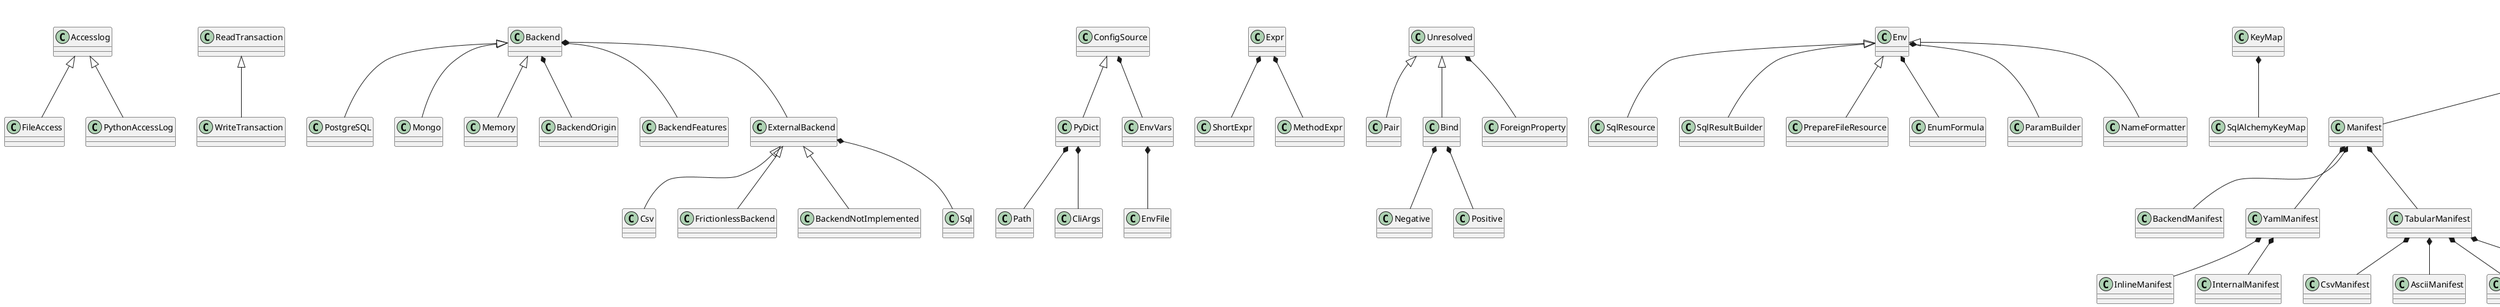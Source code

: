 @startuml
Accesslog <|-- FileAccess
Accesslog <|-- PythonAccessLog
ReadTransaction <|-- WriteTransaction
mongo.ReadTransaction <|-- mongo.WriteTransaction
postgresql.ReadTransaction <|-- postgresql.WriteTransaction
Backend <|-- PostgreSQL
Backend <|-- Mongo
Backend <|-- Memory
Backend *-- BackendOrigin
Backend *-- BackendFeatures
ConfigSource <|-- PyDict
PyDict *-- Path
PyDict *-- CliArgs
ConfigSource *-- EnvVars
EnvVars *-- EnvFile
Expr *-- ShortExpr
Expr *-- MethodExpr
Unresolved <|-- Pair
Unresolved <|-- Bind
Bind *-- Negative
Bind *-- Positive
Env <|-- SqlResource
Env <|-- SqlResultBuilder
Env <|-- PrepareFileResource
KeyMap *-- SqlAlchemyKeyMap
Backend *-- ExternalBackend
External <|-- Resource
External <|-- Entity
External <|-- Attribute
ExternalBackend <|-- Csv
ExternalBackend <|-- FrictionlessBackend
ExternalBackend <|-- BackendNotImplemented
ExternalBackend *--  Sql
Env *-- EnumFormula
Env *-- ParamBuilder
Dimension <|-- UriPrefix
Format *-- Ascii
Format *-- formats.csv.Csv
Format *-- Html
Format *-- Json
Format *-- JsonLines
Manifest *-- BackendManifest
Manifest *-- YamlManifest
YamlManifest *-- InlineManifest
YamlManifest *-- InternalManifest
Manifest *-- TabularManifest
TabularManifest *-- CsvManifest
TabularManifest *-- AsciiManifest
TabularManifest *-- XlsxManifest
TabularManifest *-- GsheetsManifest
Env <|-- NameFormatter
DataType *-- PrimaryKey
DataType *-- Date
DataType *-- Time
DataType *-- DateTime
DataType *-- String
DataType *-- Binary
DataType *-- Integer
DataType *-- Number
DataType *-- Boolean
DataType *-- URL
DataType *-- Ref
DataType *-- BackRef
DataType *-- Generic
DataType *-- Array
DataType *-- Object
DataType *-- File
DataType *-- Image
DataType *-- RQL
DataType *-- JSON
Unresolved *-- ForeignProperty
Component *-- Node
Node *-- MetaData
MetaData *-- Namespace
Node <|-- Base
MetaData <|-- Model
Node *-- Property
MetaData *-- Dataset
Node *-- External
Node *-- EnumItem
Component *-- Manifest
MetaData *-- Owner
MetaData *-- Project
Node *-- types.Model
Node *-- Property
@enduml
